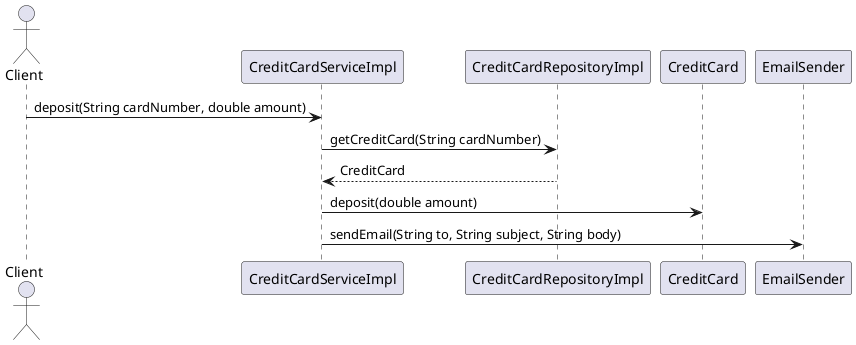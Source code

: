 @startuml
actor Client
Client -> CreditCardServiceImpl : deposit(String cardNumber, double amount)
CreditCardServiceImpl -> CreditCardRepositoryImpl : getCreditCard(String cardNumber)
CreditCardRepositoryImpl --> CreditCardServiceImpl : CreditCard
CreditCardServiceImpl -> CreditCard : deposit(double amount)
CreditCardServiceImpl -> EmailSender : sendEmail(String to, String subject, String body)

@enduml
